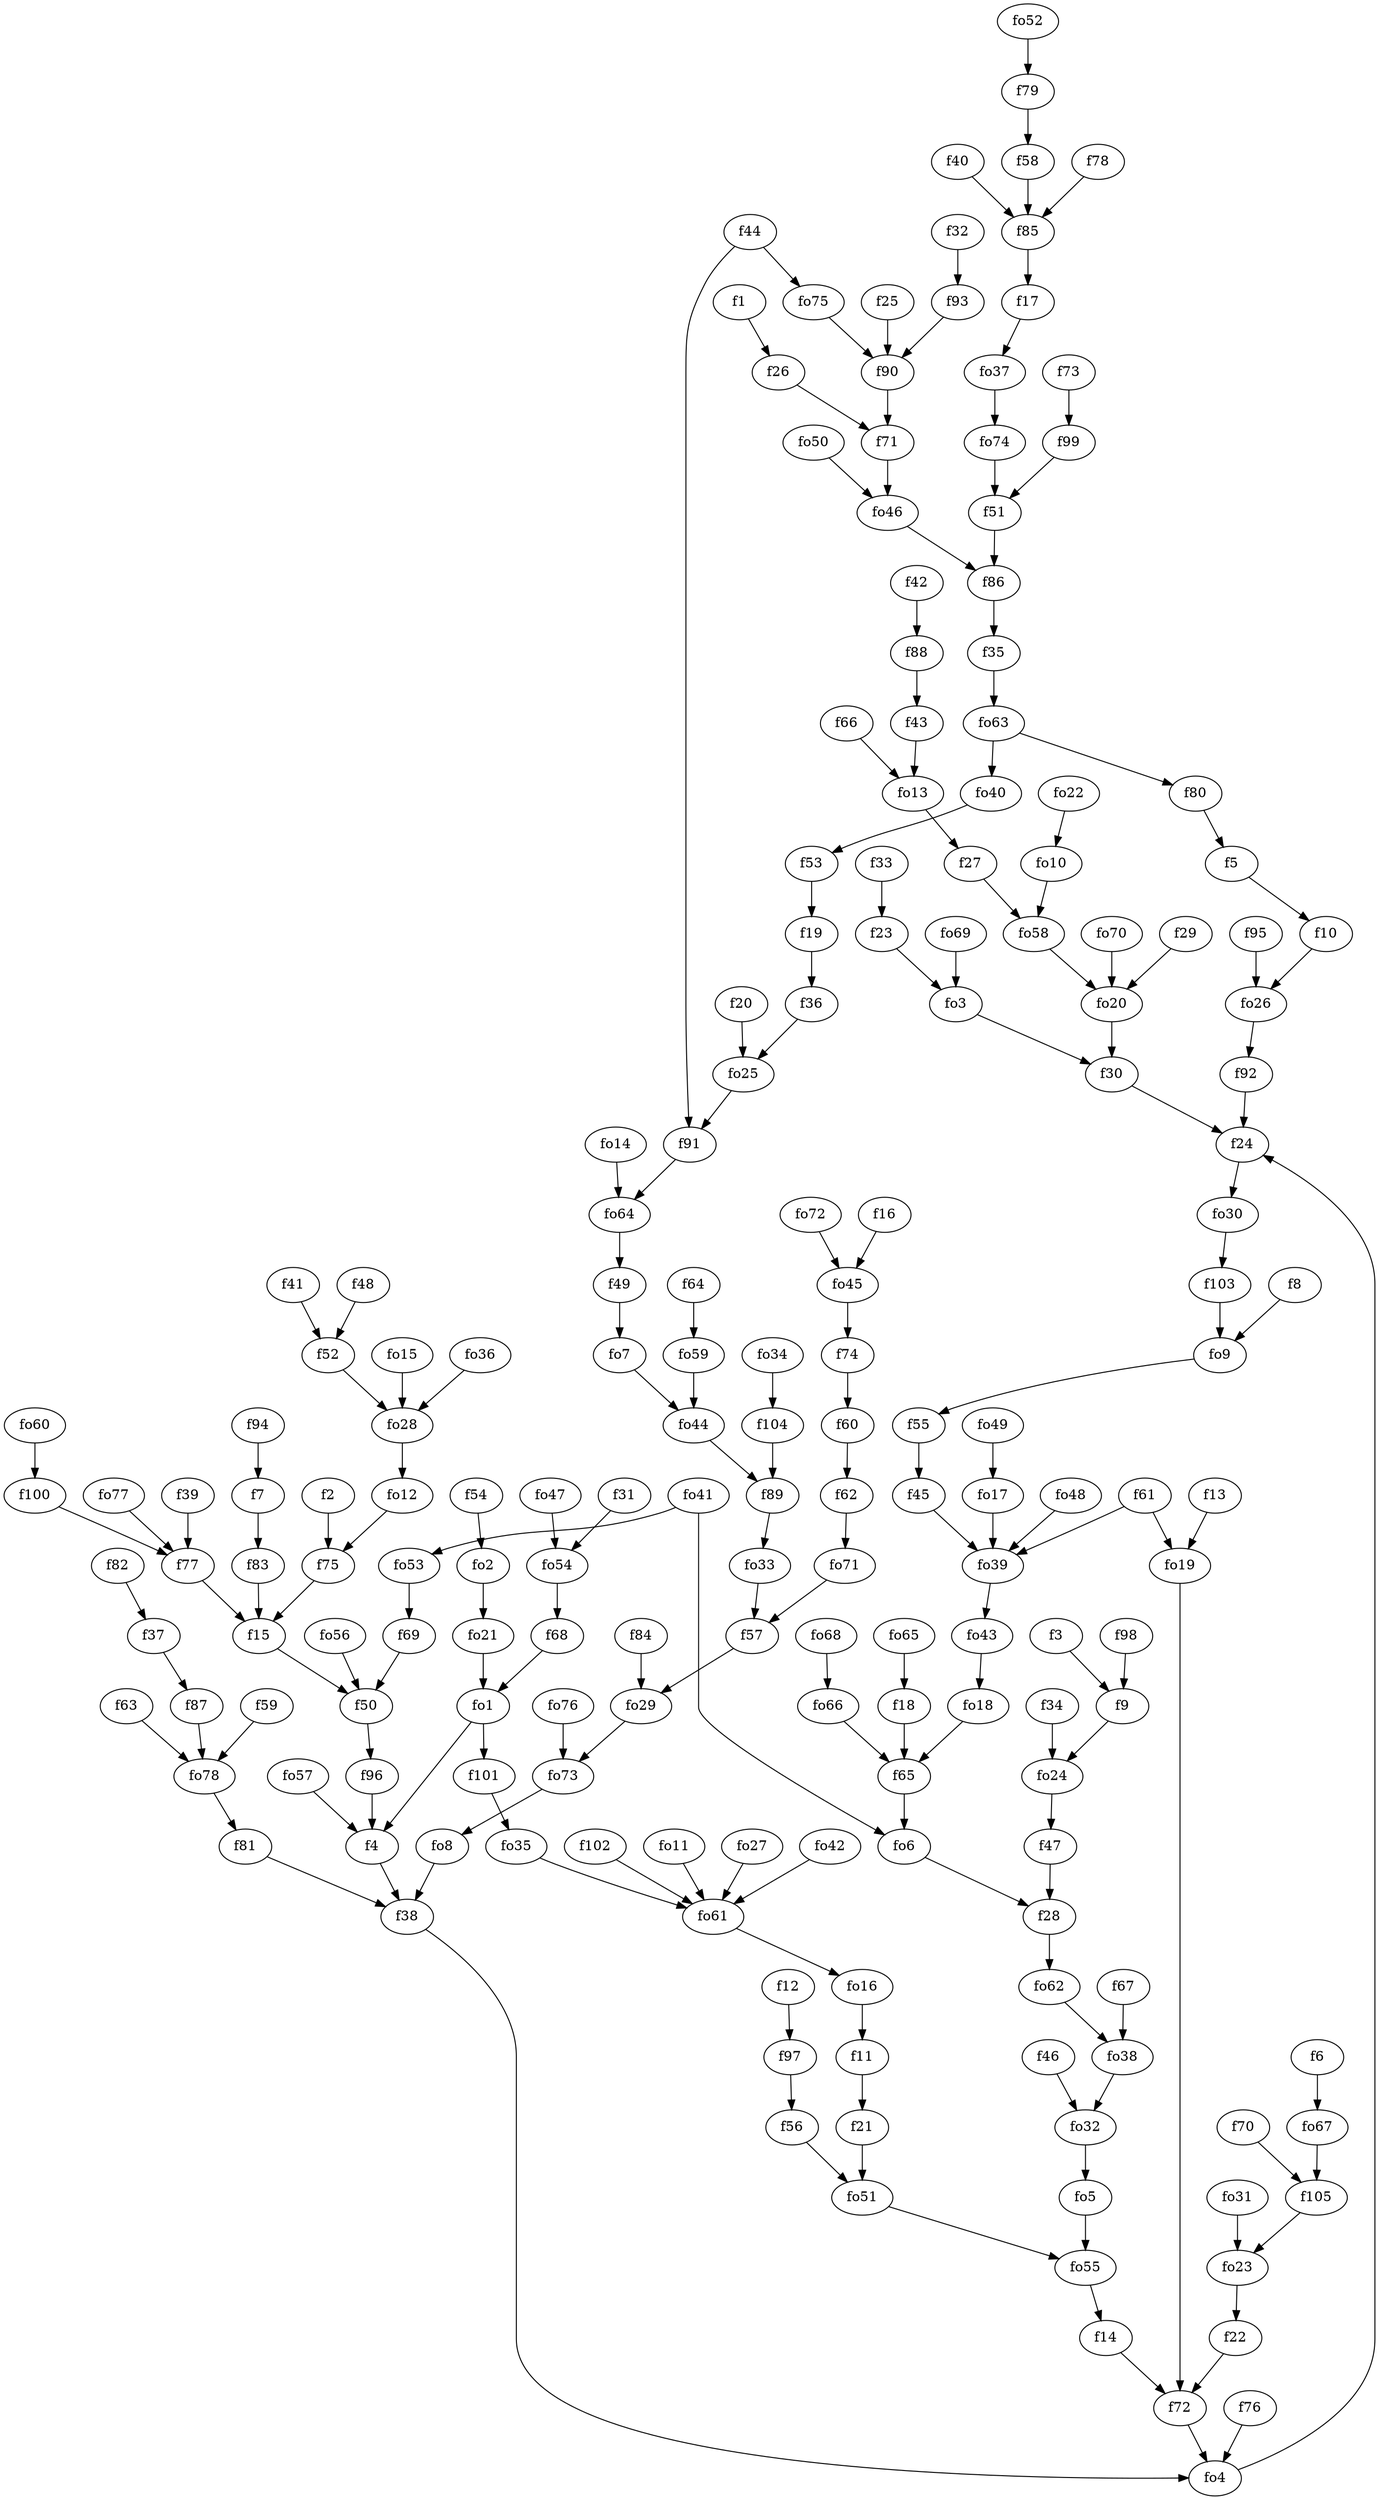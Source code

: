 strict digraph  {
f1;
f2;
f3;
f4;
f5;
f6;
f7;
f8;
f9;
f10;
f11;
f12;
f13;
f14;
f15;
f16;
f17;
f18;
f19;
f20;
f21;
f22;
f23;
f24;
f25;
f26;
f27;
f28;
f29;
f30;
f31;
f32;
f33;
f34;
f35;
f36;
f37;
f38;
f39;
f40;
f41;
f42;
f43;
f44;
f45;
f46;
f47;
f48;
f49;
f50;
f51;
f52;
f53;
f54;
f55;
f56;
f57;
f58;
f59;
f60;
f61;
f62;
f63;
f64;
f65;
f66;
f67;
f68;
f69;
f70;
f71;
f72;
f73;
f74;
f75;
f76;
f77;
f78;
f79;
f80;
f81;
f82;
f83;
f84;
f85;
f86;
f87;
f88;
f89;
f90;
f91;
f92;
f93;
f94;
f95;
f96;
f97;
f98;
f99;
f100;
f101;
f102;
f103;
f104;
f105;
fo1;
fo2;
fo3;
fo4;
fo5;
fo6;
fo7;
fo8;
fo9;
fo10;
fo11;
fo12;
fo13;
fo14;
fo15;
fo16;
fo17;
fo18;
fo19;
fo20;
fo21;
fo22;
fo23;
fo24;
fo25;
fo26;
fo27;
fo28;
fo29;
fo30;
fo31;
fo32;
fo33;
fo34;
fo35;
fo36;
fo37;
fo38;
fo39;
fo40;
fo41;
fo42;
fo43;
fo44;
fo45;
fo46;
fo47;
fo48;
fo49;
fo50;
fo51;
fo52;
fo53;
fo54;
fo55;
fo56;
fo57;
fo58;
fo59;
fo60;
fo61;
fo62;
fo63;
fo64;
fo65;
fo66;
fo67;
fo68;
fo69;
fo70;
fo71;
fo72;
fo73;
fo74;
fo75;
fo76;
fo77;
fo78;
f1 -> f26  [weight=2];
f2 -> f75  [weight=2];
f3 -> f9  [weight=2];
f4 -> f38  [weight=2];
f5 -> f10  [weight=2];
f6 -> fo67  [weight=2];
f7 -> f83  [weight=2];
f8 -> fo9  [weight=2];
f9 -> fo24  [weight=2];
f10 -> fo26  [weight=2];
f11 -> f21  [weight=2];
f12 -> f97  [weight=2];
f13 -> fo19  [weight=2];
f14 -> f72  [weight=2];
f15 -> f50  [weight=2];
f16 -> fo45  [weight=2];
f17 -> fo37  [weight=2];
f18 -> f65  [weight=2];
f19 -> f36  [weight=2];
f20 -> fo25  [weight=2];
f21 -> fo51  [weight=2];
f22 -> f72  [weight=2];
f23 -> fo3  [weight=2];
f24 -> fo30  [weight=2];
f25 -> f90  [weight=2];
f26 -> f71  [weight=2];
f27 -> fo58  [weight=2];
f28 -> fo62  [weight=2];
f29 -> fo20  [weight=2];
f30 -> f24  [weight=2];
f31 -> fo54  [weight=2];
f32 -> f93  [weight=2];
f33 -> f23  [weight=2];
f34 -> fo24  [weight=2];
f35 -> fo63  [weight=2];
f36 -> fo25  [weight=2];
f37 -> f87  [weight=2];
f38 -> fo4  [weight=2];
f39 -> f77  [weight=2];
f40 -> f85  [weight=2];
f41 -> f52  [weight=2];
f42 -> f88  [weight=2];
f43 -> fo13  [weight=2];
f44 -> fo75  [weight=2];
f44 -> f91  [weight=2];
f45 -> fo39  [weight=2];
f46 -> fo32  [weight=2];
f47 -> f28  [weight=2];
f48 -> f52  [weight=2];
f49 -> fo7  [weight=2];
f50 -> f96  [weight=2];
f51 -> f86  [weight=2];
f52 -> fo28  [weight=2];
f53 -> f19  [weight=2];
f54 -> fo2  [weight=2];
f55 -> f45  [weight=2];
f56 -> fo51  [weight=2];
f57 -> fo29  [weight=2];
f58 -> f85  [weight=2];
f59 -> fo78  [weight=2];
f60 -> f62  [weight=2];
f61 -> fo39  [weight=2];
f61 -> fo19  [weight=2];
f62 -> fo71  [weight=2];
f63 -> fo78  [weight=2];
f64 -> fo59  [weight=2];
f65 -> fo6  [weight=2];
f66 -> fo13  [weight=2];
f67 -> fo38  [weight=2];
f68 -> fo1  [weight=2];
f69 -> f50  [weight=2];
f70 -> f105  [weight=2];
f71 -> fo46  [weight=2];
f72 -> fo4  [weight=2];
f73 -> f99  [weight=2];
f74 -> f60  [weight=2];
f75 -> f15  [weight=2];
f76 -> fo4  [weight=2];
f77 -> f15  [weight=2];
f78 -> f85  [weight=2];
f79 -> f58  [weight=2];
f80 -> f5  [weight=2];
f81 -> f38  [weight=2];
f82 -> f37  [weight=2];
f83 -> f15  [weight=2];
f84 -> fo29  [weight=2];
f85 -> f17  [weight=2];
f86 -> f35  [weight=2];
f87 -> fo78  [weight=2];
f88 -> f43  [weight=2];
f89 -> fo33  [weight=2];
f90 -> f71  [weight=2];
f91 -> fo64  [weight=2];
f92 -> f24  [weight=2];
f93 -> f90  [weight=2];
f94 -> f7  [weight=2];
f95 -> fo26  [weight=2];
f96 -> f4  [weight=2];
f97 -> f56  [weight=2];
f98 -> f9  [weight=2];
f99 -> f51  [weight=2];
f100 -> f77  [weight=2];
f101 -> fo35  [weight=2];
f102 -> fo61  [weight=2];
f103 -> fo9  [weight=2];
f104 -> f89  [weight=2];
f105 -> fo23  [weight=2];
fo1 -> f101  [weight=2];
fo1 -> f4  [weight=2];
fo2 -> fo21  [weight=2];
fo3 -> f30  [weight=2];
fo4 -> f24  [weight=2];
fo5 -> fo55  [weight=2];
fo6 -> f28  [weight=2];
fo7 -> fo44  [weight=2];
fo8 -> f38  [weight=2];
fo9 -> f55  [weight=2];
fo10 -> fo58  [weight=2];
fo11 -> fo61  [weight=2];
fo12 -> f75  [weight=2];
fo13 -> f27  [weight=2];
fo14 -> fo64  [weight=2];
fo15 -> fo28  [weight=2];
fo16 -> f11  [weight=2];
fo17 -> fo39  [weight=2];
fo18 -> f65  [weight=2];
fo19 -> f72  [weight=2];
fo20 -> f30  [weight=2];
fo21 -> fo1  [weight=2];
fo22 -> fo10  [weight=2];
fo23 -> f22  [weight=2];
fo24 -> f47  [weight=2];
fo25 -> f91  [weight=2];
fo26 -> f92  [weight=2];
fo27 -> fo61  [weight=2];
fo28 -> fo12  [weight=2];
fo29 -> fo73  [weight=2];
fo30 -> f103  [weight=2];
fo31 -> fo23  [weight=2];
fo32 -> fo5  [weight=2];
fo33 -> f57  [weight=2];
fo34 -> f104  [weight=2];
fo35 -> fo61  [weight=2];
fo36 -> fo28  [weight=2];
fo37 -> fo74  [weight=2];
fo38 -> fo32  [weight=2];
fo39 -> fo43  [weight=2];
fo40 -> f53  [weight=2];
fo41 -> fo53  [weight=2];
fo41 -> fo6  [weight=2];
fo42 -> fo61  [weight=2];
fo43 -> fo18  [weight=2];
fo44 -> f89  [weight=2];
fo45 -> f74  [weight=2];
fo46 -> f86  [weight=2];
fo47 -> fo54  [weight=2];
fo48 -> fo39  [weight=2];
fo49 -> fo17  [weight=2];
fo50 -> fo46  [weight=2];
fo51 -> fo55  [weight=2];
fo52 -> f79  [weight=2];
fo53 -> f69  [weight=2];
fo54 -> f68  [weight=2];
fo55 -> f14  [weight=2];
fo56 -> f50  [weight=2];
fo57 -> f4  [weight=2];
fo58 -> fo20  [weight=2];
fo59 -> fo44  [weight=2];
fo60 -> f100  [weight=2];
fo61 -> fo16  [weight=2];
fo62 -> fo38  [weight=2];
fo63 -> fo40  [weight=2];
fo63 -> f80  [weight=2];
fo64 -> f49  [weight=2];
fo65 -> f18  [weight=2];
fo66 -> f65  [weight=2];
fo67 -> f105  [weight=2];
fo68 -> fo66  [weight=2];
fo69 -> fo3  [weight=2];
fo70 -> fo20  [weight=2];
fo71 -> f57  [weight=2];
fo72 -> fo45  [weight=2];
fo73 -> fo8  [weight=2];
fo74 -> f51  [weight=2];
fo75 -> f90  [weight=2];
fo76 -> fo73  [weight=2];
fo77 -> f77  [weight=2];
fo78 -> f81  [weight=2];
}

